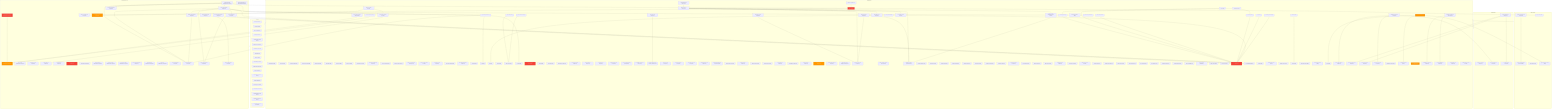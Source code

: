 graph TD
  subgraph WebApplication
    instrumentation_client["instrumentation-client (Utility)"]
    instrumentation["instrumentation (Utility)"]
    middleware["middleware (Middleware)"]
    next_env_d["next-env.d (Utility)"]
    sentry_edge_config["sentry.edge.config (Utility)"]
    sentry_server_config["sentry.server.config (Utility)"]
    tailwind_config["tailwind.config (Utility)"]
    vitest_config["vitest.config (Utility)"]
    vitest_setup["vitest.setup (Utility)"]
    global_error["global-error (Utility)"]
    layout["layout (Page Component)"]
    search_params_fallback["search-params-fallback (UI Component)"]
    site_footer["site-footer (UI Component)"]
    site_header["site-header (UI Component)"]
    suspense_user_auth_form["suspense-user-auth-form (UI Component)"]
    theme_provider["theme-provider (Context Provider)"]
    user_auth_form["user-auth-form (UI Component)"]
    use_on_click_outside["use-on-click-outside (Utility)"]
    auth_utils["auth-utils (Utility)"]
    csrf_edge["csrf-edge (Utility)"]
    csrf["csrf (Utility)"]
    db["db (Utility)"]
    json_utilities["json-utilities (Utility)"]
    logger["logger (Utility)"]
    prisma_extensions["prisma-extensions (Utility)"]
    prisma_types["prisma-types (Utility)"]
    rate_limit["rate-limit (Utility)"]
    session_types["session-types (Utility)"]
    utils["utils (Utility)"]
    create_unused_features_analyzer["create-unused-features-analyzer (Utility)"]
    extract_architecture["extract-architecture (Utility)"]
    generate_architecture_report["generate-architecture-report (Utility)"]:::legacy
    vitest_d["vitest.d (Utility)"]
    layout["layout (Page Component)"]
    page["page (Page Component)"]
    layout["layout (Page Component)"]
    route_types["route-types (Utility)"]
    page["page (Page Component)"]
    layout["layout (Page Component)"]
    page["page (Page Component)"]:::technicalDebt
    layout["layout (Page Component)"]
    page["page (Page Component)"]:::technicalDebt
    page["page (Page Component)"]
    admin_nav["admin-nav (UI Component)"]
    session_type_form["session-type-form (UI Component)"]
    faq_accordion["faq-accordion (UI Component)"]
    contact_form["contact-form (UI Component)"]
    animated_heading["animated-heading (UI Component)"]
    two_line_animated_heading["two-line-animated-heading (UI Component)"]
    ai_capabilities_marquee["ai-capabilities-marquee (UI Component)"]
    animated_circular_progress_bar_demo["animated-circular-progress-bar-demo (UI Component)"]
    client_section["client-section (UI Component)"]
    final_cta_section["final-cta-section (UI Component)"]
    hero_section["hero-section (UI Component)"]
    key_values_section["key-values-section (UI Component)"]
    testimonials_section["testimonials-section (UI Component)"]
    animated_circular_progress_bar["animated-circular-progress-bar (UI Component)"]
    aurora_text["aurora-text (UI Component)"]
    border_beam["border-beam (UI Component)"]
    marquee["marquee (UI Component)"]
    particles["particles (UI Component)"]
    text_shimmer["text-shimmer (UI Component)"]
    word_rotate["word-rotate (UI Component)"]
    builder_card["builder-card (UI Component)"]
    builder_image["builder-image (UI Component)"]:::technicalDebt
    featured_builder_card["featured-builder-card (UI Component)"]
    add_project_form["add-project-form (UI Component)"]
    app_showcase["app-showcase (UI Component)"]
    builder_profile_client_wrapper["builder-profile-client-wrapper (UI Component)"]
    builder_profile["builder-profile (UI Component)"]
    edit_profile_form["edit-profile-form (UI Component)"]
    portfolio_gallery["portfolio-gallery (UI Component)"]
    portfolio_showcase["portfolio-showcase (UI Component)"]
    profile_interactive_elements["profile-interactive-elements (UI Component)"]
    role_badges["role-badges (Context Provider)"]
    success_metrics_dashboard["success-metrics-dashboard (Context Provider)"]
    validation_tier_badge["validation-tier-badge (Context Provider)"]
    clerk_provider["clerk-provider (Context Provider)"]
    providers["providers (Context Provider)"]
    accordion["accordion (UI Component)"]
    alert["alert (UI Component)"]
    avatar["avatar (UI Component)"]
    badge["badge (UI Component)"]
    button["button (UI Component)"]
    card["card (UI Component)"]
    checkbox["checkbox (UI Component)"]
    dialog["dialog (UI Component)"]
    dropdown_menu["dropdown-menu (UI Component)"]
    form["form (Context Provider)"]
    input["input (UI Component)"]
    label["label (UI Component)"]
    loading_spinner["loading-spinner (UI Component)"]
    popover["popover (UI Component)"]
    radio_group["radio-group (Context Provider)"]
    select["select (UI Component)"]
    separator["separator (UI Component)"]
    sonner["sonner (UI Component)"]
    switch["switch (UI Component)"]
    table["table (UI Component)"]
    tabs["tabs (UI Component)"]
    textarea["textarea (UI Component)"]
    tooltip["tooltip (Context Provider)"]
    mock_test["mock-test (Middleware)"]
    typed_mock_test["typed-mock-test (Middleware)"]
    builders["builders (Utility)"]
    scheduling["scheduling (Service)"]
    profile["profile (Utility)"]
    profile_context["profile-context (Utility)"]
    index["index (Utility)"]
    app_service["app-service (Service)"]
    builders["builders (Utility)"]
    data_service["data-service (Service)"]
    types["types (Utility)"]
    api_protection["api-protection (Middleware)"]
    error_handling["error-handling (Middleware)"]
    index["index (Middleware)"]
    performance["performance (Middleware)"]
    profiles["profiles (Utility)"]
    mock_data["mock-data (Utility)"]
    types["types (Utility)"]
    utils["utils (Utility)"]
    builder_profile_service["builder-profile-service (Service)"]
    builder_service["builder-service (Service)"]
    builder["builder (Utility)"]
    profile_form_helpers["profile-form-helpers (Utility)"]
    create_dummy_profiles["create-dummy-profiles (Utility)"]
    create_profiles["create-profiles (Utility)"]
    page["page (Page Component)"]
    page["page (Page Component)"]
    page["page (Page Component)"]
    page["page (Page Component)"]
    page["page (Page Component)"]
    page["page (Page Component)"]
    page["page (Page Component)"]
    page["page (Page Component)"]
    page["page (Page Component)"]
    page["page (Page Component)"]
    page["page (Page Component)"]
    page["page (Page Component)"]
    page["page (Page Component)"]
    layout["layout (Page Component)"]
    page["page (Page Component)"]
    layout["layout (Page Component)"]
    page["page (Page Component)"]
    layout["layout (Page Component)"]
    page["page (Page Component)"]
    layout["layout (Page Component)"]
    page["page (Page Component)"]
    page["page (Page Component)"]
    page["page (Page Component)"]
    page["page (Page Component)"]
    page["page (Page Component)"]
    client["client (Utility)"]
    page["page (Page Component)"]
    page["page (Page Component)"]
    page["page (Page Component)"]
    page["page (Page Component)"]
    availability_manager["availability-manager (UI Component)"]
    session_type_editor["session-type-editor (UI Component)"]
    session_type_selector["session-type-selector (UI Component)"]
    time_slot_selector["time-slot-selector (UI Component)"]
    timezone_selector["timezone-selector (UI Component)"]
    marketplace_service["marketplace-service (Utility)"]
    scheduling_service["scheduling-service (Utility)"]
    page["page (Page Component)"]
    page["page (Page Component)"]
    page["page (Page Component)"]
    BuilderProfileClient["BuilderProfileClient (Service)"]
    page["page (Page Component)"]
    page["page (Page Component)"]
    route["route (API Endpoint)"]
    route["route (API Endpoint)"]
    route["route (API Endpoint)"]
    route["route (API Endpoint)"]
    route["route (API Endpoint)"]
    route["route (API Endpoint)"]
    route["route (API Endpoint)"]
    route["route (API Endpoint)"]
    route["route (API Endpoint)"]
    route["route (API Endpoint)"]
    route["route (API Endpoint)"]
    route["route (API Endpoint)"]
    route["route (API Endpoint)"]
    availability_exceptions["availability-exceptions (UI Component)"]
    availability_management["availability-management (UI Component)"]
    weekly_availability["weekly-availability (UI Component)"]
    metrics_display["metrics-display (UI Component)"]
    portfolio_gallery["portfolio-gallery (UI Component)"]
    validation_tier["validation-tier (Context Provider)"]
    route["route (API Endpoint)"]
    route["route (API Endpoint)"]
    route["route (API Endpoint)"]
    route["route (API Endpoint)"]
    route["route (API Endpoint)"]
  end

  subgraph Database
    schema["schema (Data Model)"]
    User["User (Data Model)"]
    Account["Account (Data Model)"]
    Session["Session (Data Model)"]
    VerificationToken["VerificationToken (Data Model)"]
    BuilderProfile["BuilderProfile (Data Model)"]
    ClientProfile["ClientProfile (Data Model)"]
    App["App (Data Model)"]
    Skill["Skill (Data Model)"]
    BuilderSkill["BuilderSkill (Data Model)"]
    SkillResource["SkillResource (Data Model)"]
    Project["Project (Data Model)"]
    ProjectMilestone["ProjectMilestone (Data Model)"]
    Booking["Booking (Data Model)"]
    SessionType["SessionType (Data Model)"]
    AICapability["AICapability (Data Model)"]
    CapabilityExample["CapabilityExample (Data Model)"]
    CapabilityLimitation["CapabilityLimitation (Data Model)"]
    CapabilityRequirement["CapabilityRequirement (Data Model)"]
  end

  subgraph AuthenticationService
    architecture_utils["architecture-utils (Authentication Component)"]:::technicalDebt
    extract_auth_architecture["extract-auth-architecture (Authentication Component)"]:::legacy
    auth_error_boundary["auth-error-boundary (UI Component)"]
    auth_provider["auth-provider (Context Provider)"]
    clerk_auth_form["clerk-auth-form (UI Component)"]
    loading_state["loading-state (UI Component)"]
    login_button["login-button (UI Component)"]
    protected_route["protected-route (UI Component)"]
    user_profile["user-profile (UI Component)"]
    factory_test_solution["factory-test-solution (Authentication Component)"]
    improved_integration_test["improved-integration-test (Authentication Component)"]
    improved_solution["improved-solution (Authentication Component)"]
    improved_test_utils["improved-test-utils (Authentication Component)"]
    nextjs_mock_solution["nextjs-mock-solution (Authentication Component)"]
    auth_config["auth-config (Authentication Component)"]
    auth_utils["auth-utils (Authentication Component)"]
    auth["auth (Authentication Component)"]:::technicalDebt
    clerk_hooks["clerk-hooks (Authentication Component)"]
    clerk_middleware["clerk-middleware (Authentication Component)"]
    data_access["data-access (Authentication Component)"]
    hooks["hooks (Authentication Component)"]
    index["index (Authentication Component)"]:::legacy
    types["types (Authentication Component)"]:::legacy
    config["config (Authentication Component)"]
    factory["factory (Authentication Component)"]
    logging["logging (Authentication Component)"]
    rbac["rbac (Authentication Component)"]
    test_utils["test-utils (Authentication Component)"]
    validation["validation (Authentication Component)"]
    page["page (Page Component)"]
    protected_route["protected-route (UI Component)"]:::legacy
    api_auth["api-auth (Authentication Component)"]
    helpers["helpers (Authentication Component)"]
    auth_provider["auth-provider (Authentication Component)"]
    route["route (API Endpoint)"]
  end

  subgraph PaymentService
    payment_status_indicator["payment-status-indicator (Context Provider)"]
    payment_status_page["payment-status-page (UI Component)"]
    index["index (Service)"]
    stripe_client["stripe-client (Service)"]
    stripe_server["stripe-server (Utility)"]
    page["page (Page Component)"]
    page["page (Page Component)"]
    payment_success_content["payment-success-content (Utility)"]
    route["route (API Endpoint)"]:::technicalDebt
    route["route (API Endpoint)"]:::technicalDebt
    route["route (API Endpoint)"]
  end

  subgraph BookingSystem
    booking_overview["booking-overview (UI Component)"]
    weekly_schedule["weekly-schedule (UI Component)"]
    booking_calendar["booking-calendar (UI Component)"]
    booking_form["booking-form (UI Component)"]
    route["route (API Endpoint)"]
    route["route (API Endpoint)"]
  end

  middleware --> index
  json_utilities --> prisma_types
  prisma_extensions --> prisma_types
  session_types --> types
  create_unused_features_analyzer --> architecture_utils
  extract_architecture --> architecture_utils
  extract_auth_architecture --> architecture_utils
  hero_section --> animated_circular_progress_bar_demo
  payment_status_page --> payment_status_indicator
  add_project_form --> portfolio_showcase
  builder_profile --> validation_tier_badge
  builder_profile --> portfolio_showcase
  builder_profile --> app_showcase
  builder_profile --> success_metrics_dashboard
  builder_profile --> role_badges
  edit_profile_form --> builder_profile
  portfolio_gallery --> validation_tier_badge
  portfolio_gallery --> portfolio_showcase
  success_metrics_dashboard --> validation_tier_badge
  clerk_provider --> loading_state
  providers --> clerk_provider
  providers --> auth_error_boundary
  factory_test_solution --> factory
  factory_test_solution --> config
  factory_test_solution --> api_protection
  factory_test_solution --> test_utils
  improved_integration_test --> index
  improved_integration_test --> test_utils
  builders --> builder
  scheduling --> types
  scheduling --> mock_data
  clerk_hooks --> types
  index --> auth
  index --> stripe_server
  profile --> session_types
  data_service --> types
  api_protection --> csrf
  api_protection --> rate_limit
  api_protection --> config
  factory --> config
  factory --> api_protection
  factory --> validation
  factory --> performance
  factory --> error_handling
  factory --> logging
  factory --> rbac
  rbac --> error_handling
  rbac --> logging
  validation --> config
  mock_data --> types
  utils --> types
  create_profiles --> db
  create_profiles --> types
  page --> client
  page --> BuilderProfileClient
  page --> payment_success_content
  availability_manager --> weekly_schedule
  availability_manager --> session_type_editor
  availability_manager --> timezone_selector
  booking_calendar --> time_slot_selector
  booking_calendar --> session_type_selector
  booking_calendar --> booking_form
  api_auth --> helpers
  scheduling_service --> types
  availability_management --> weekly_availability
  availability_management --> availability_exceptions

  %% Container relationships
  WebApplication --> Database
  WebApplication --> AuthenticationService
  WebApplication --> PaymentService
  WebApplication --> BookingSystem
  classDef technicalDebt fill:#ff9800,color:white;
  classDef legacy fill:#f44336,color:white;